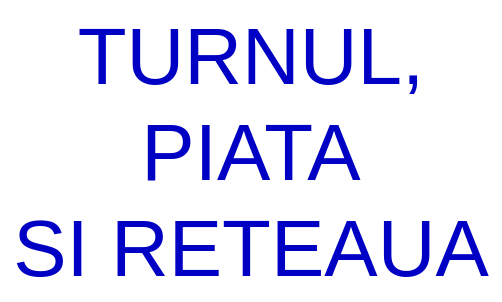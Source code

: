 <mxfile version="17.4.6" type="github">
  <diagram id="hUFEKgpjtLjhM0sS0taT" name="Page-1">
    <mxGraphModel dx="685" dy="739" grid="1" gridSize="10" guides="1" tooltips="1" connect="1" arrows="1" fold="1" page="1" pageScale="1" pageWidth="850" pageHeight="1100" math="0" shadow="0">
      <root>
        <mxCell id="0" />
        <mxCell id="1" parent="0" />
        <mxCell id="gKWdsD5gctGeIf7D5CUo-2" value="TURNUL,&lt;br&gt;PIATA&lt;br&gt;SI RETEAUA" style="text;html=1;align=center;verticalAlign=middle;resizable=0;points=[];autosize=1;strokeColor=none;fillColor=none;fontSize=40;fontColor=#0000C4;" vertex="1" parent="1">
          <mxGeometry x="160" y="200" width="250" height="150" as="geometry" />
        </mxCell>
      </root>
    </mxGraphModel>
  </diagram>
</mxfile>
